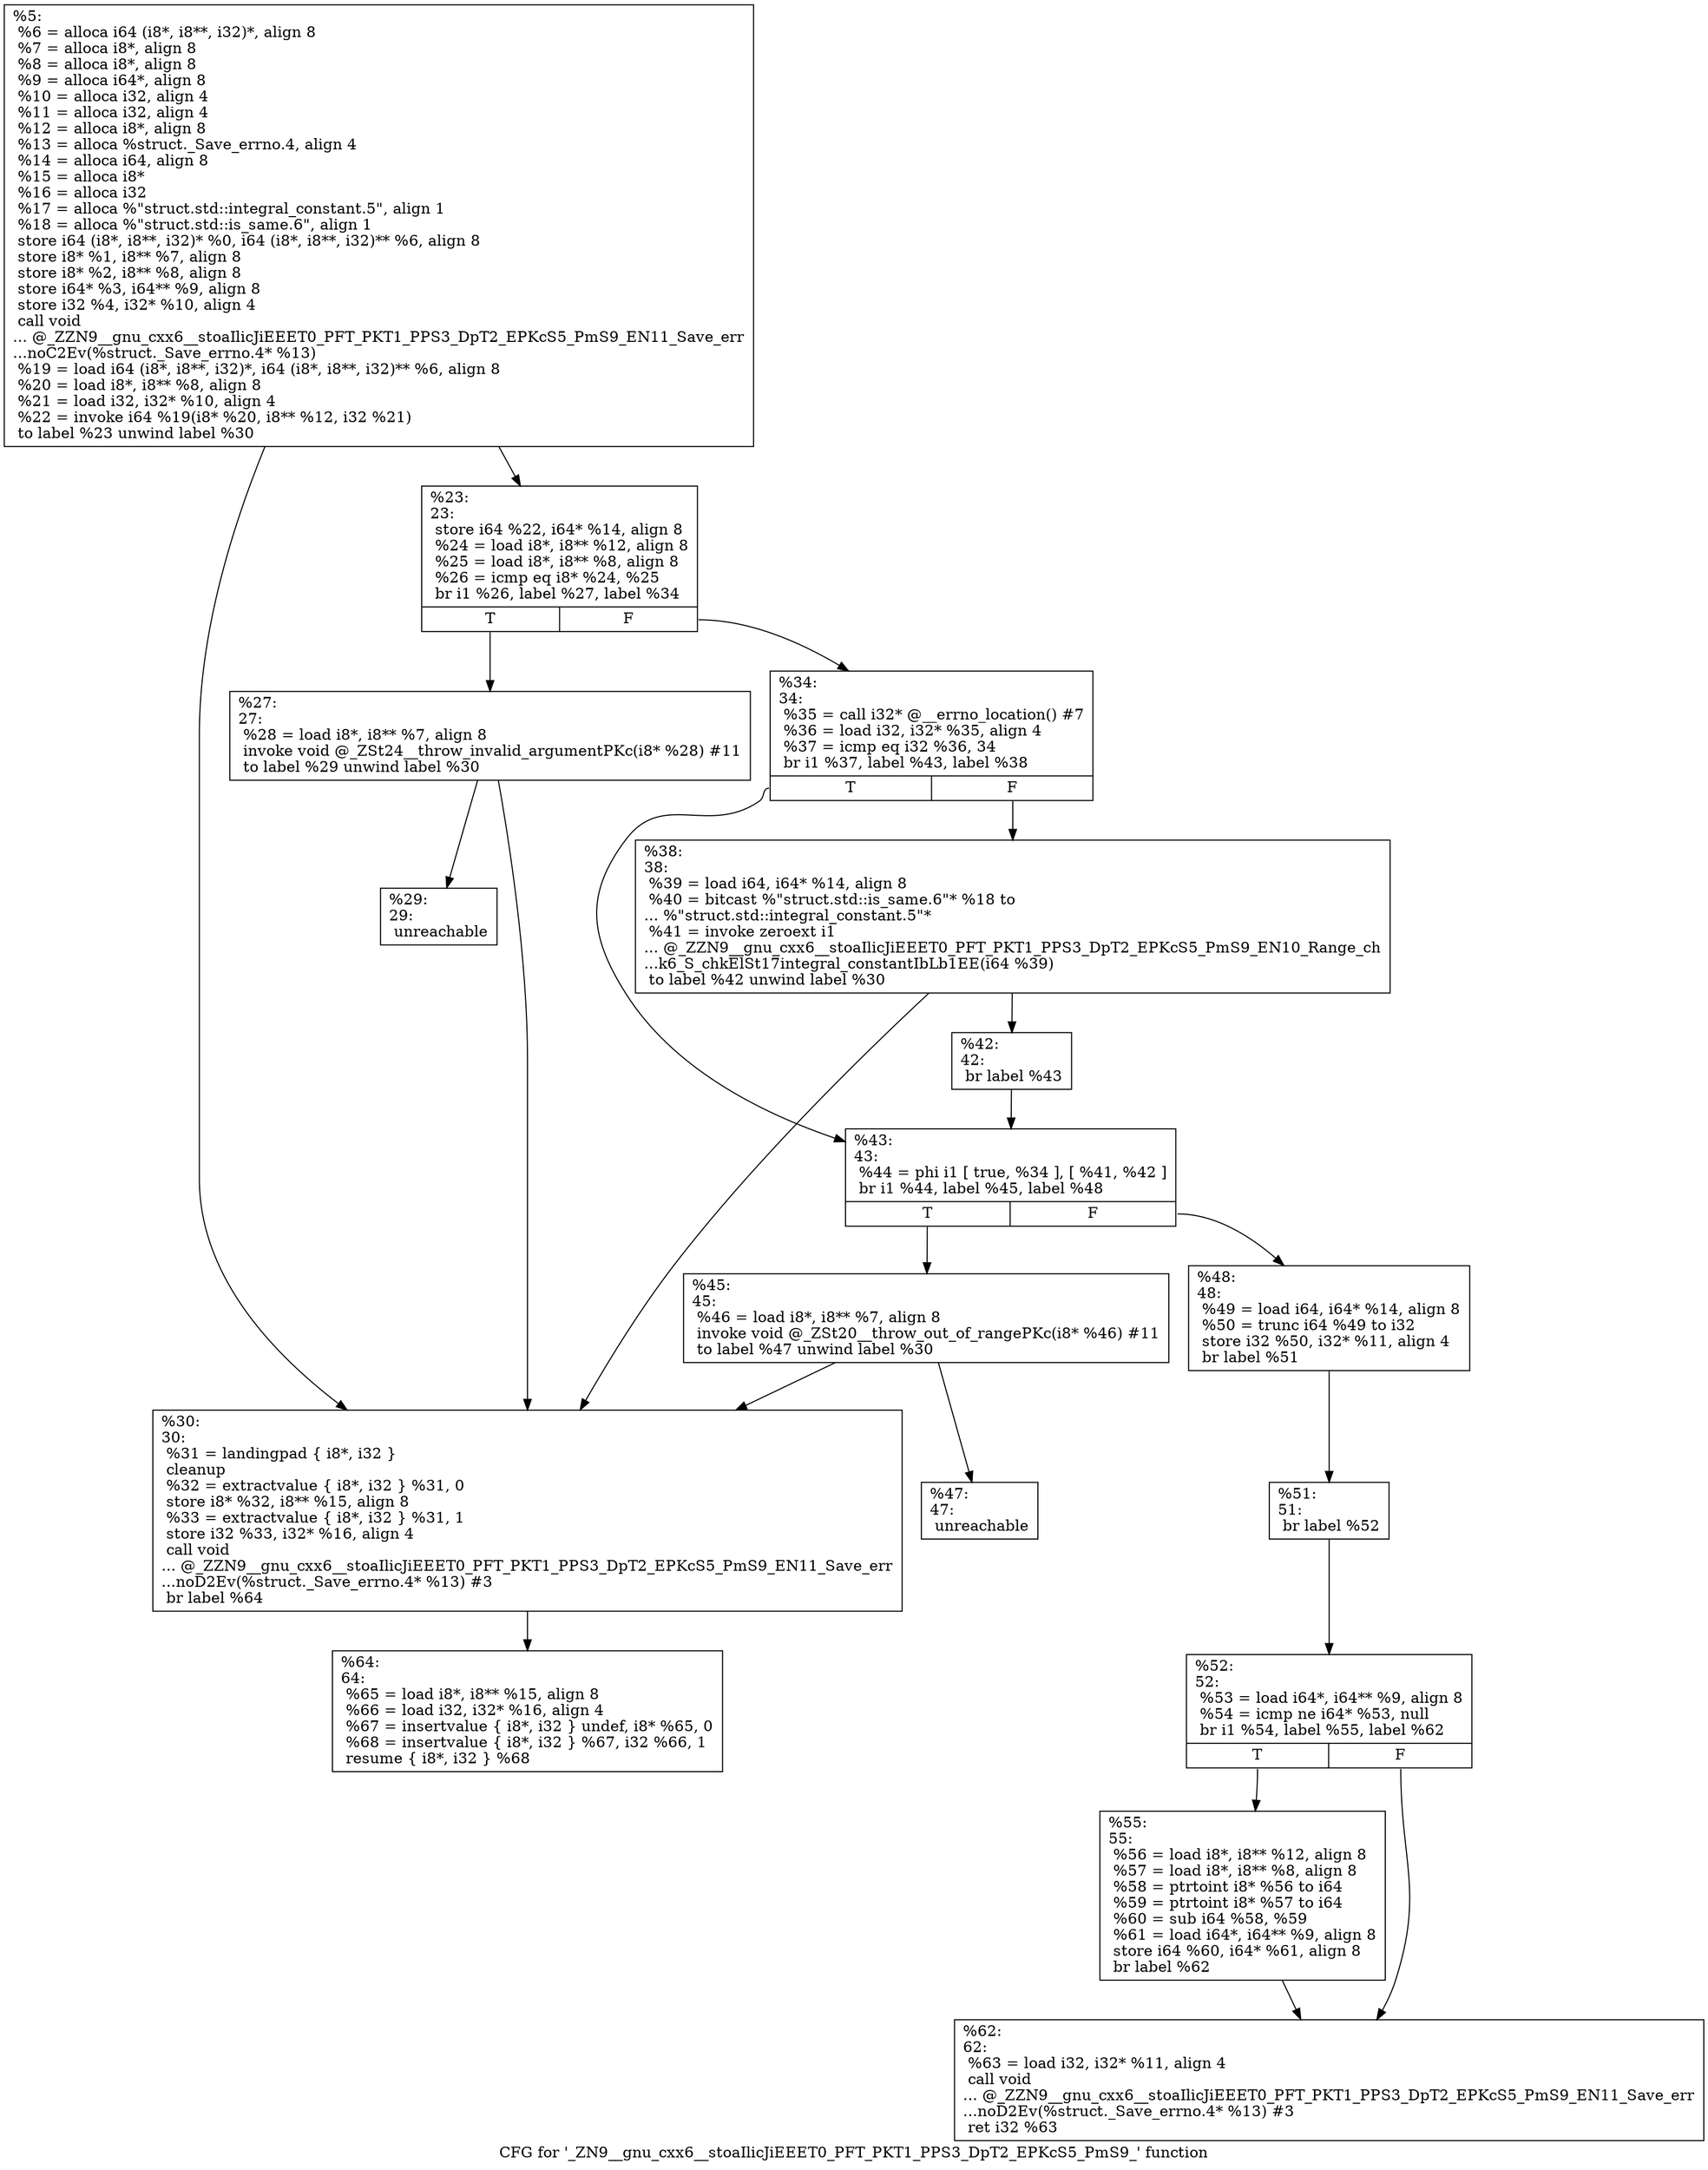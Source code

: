 digraph "CFG for '_ZN9__gnu_cxx6__stoaIlicJiEEET0_PFT_PKT1_PPS3_DpT2_EPKcS5_PmS9_' function" {
	label="CFG for '_ZN9__gnu_cxx6__stoaIlicJiEEET0_PFT_PKT1_PPS3_DpT2_EPKcS5_PmS9_' function";

	Node0x2073570 [shape=record,label="{%5:\l  %6 = alloca i64 (i8*, i8**, i32)*, align 8\l  %7 = alloca i8*, align 8\l  %8 = alloca i8*, align 8\l  %9 = alloca i64*, align 8\l  %10 = alloca i32, align 4\l  %11 = alloca i32, align 4\l  %12 = alloca i8*, align 8\l  %13 = alloca %struct._Save_errno.4, align 4\l  %14 = alloca i64, align 8\l  %15 = alloca i8*\l  %16 = alloca i32\l  %17 = alloca %\"struct.std::integral_constant.5\", align 1\l  %18 = alloca %\"struct.std::is_same.6\", align 1\l  store i64 (i8*, i8**, i32)* %0, i64 (i8*, i8**, i32)** %6, align 8\l  store i8* %1, i8** %7, align 8\l  store i8* %2, i8** %8, align 8\l  store i64* %3, i64** %9, align 8\l  store i32 %4, i32* %10, align 4\l  call void\l... @_ZZN9__gnu_cxx6__stoaIlicJiEEET0_PFT_PKT1_PPS3_DpT2_EPKcS5_PmS9_EN11_Save_err\l...noC2Ev(%struct._Save_errno.4* %13)\l  %19 = load i64 (i8*, i8**, i32)*, i64 (i8*, i8**, i32)** %6, align 8\l  %20 = load i8*, i8** %8, align 8\l  %21 = load i32, i32* %10, align 4\l  %22 = invoke i64 %19(i8* %20, i8** %12, i32 %21)\l          to label %23 unwind label %30\l}"];
	Node0x2073570 -> Node0x2074100;
	Node0x2073570 -> Node0x2074150;
	Node0x2074100 [shape=record,label="{%23:\l23:                                               \l  store i64 %22, i64* %14, align 8\l  %24 = load i8*, i8** %12, align 8\l  %25 = load i8*, i8** %8, align 8\l  %26 = icmp eq i8* %24, %25\l  br i1 %26, label %27, label %34\l|{<s0>T|<s1>F}}"];
	Node0x2074100:s0 -> Node0x20744c0;
	Node0x2074100:s1 -> Node0x2074510;
	Node0x20744c0 [shape=record,label="{%27:\l27:                                               \l  %28 = load i8*, i8** %7, align 8\l  invoke void @_ZSt24__throw_invalid_argumentPKc(i8* %28) #11\l          to label %29 unwind label %30\l}"];
	Node0x20744c0 -> Node0x2074690;
	Node0x20744c0 -> Node0x2074150;
	Node0x2074690 [shape=record,label="{%29:\l29:                                               \l  unreachable\l}"];
	Node0x2074150 [shape=record,label="{%30:\l30:                                               \l  %31 = landingpad \{ i8*, i32 \}\l          cleanup\l  %32 = extractvalue \{ i8*, i32 \} %31, 0\l  store i8* %32, i8** %15, align 8\l  %33 = extractvalue \{ i8*, i32 \} %31, 1\l  store i32 %33, i32* %16, align 4\l  call void\l... @_ZZN9__gnu_cxx6__stoaIlicJiEEET0_PFT_PKT1_PPS3_DpT2_EPKcS5_PmS9_EN11_Save_err\l...noD2Ev(%struct._Save_errno.4* %13) #3\l  br label %64\l}"];
	Node0x2074150 -> Node0x2074d60;
	Node0x2074510 [shape=record,label="{%34:\l34:                                               \l  %35 = call i32* @__errno_location() #7\l  %36 = load i32, i32* %35, align 4\l  %37 = icmp eq i32 %36, 34\l  br i1 %37, label %43, label %38\l|{<s0>T|<s1>F}}"];
	Node0x2074510:s0 -> Node0x2074f90;
	Node0x2074510:s1 -> Node0x2074fe0;
	Node0x2074fe0 [shape=record,label="{%38:\l38:                                               \l  %39 = load i64, i64* %14, align 8\l  %40 = bitcast %\"struct.std::is_same.6\"* %18 to\l... %\"struct.std::integral_constant.5\"*\l  %41 = invoke zeroext i1\l... @_ZZN9__gnu_cxx6__stoaIlicJiEEET0_PFT_PKT1_PPS3_DpT2_EPKcS5_PmS9_EN10_Range_ch\l...k6_S_chkElSt17integral_constantIbLb1EE(i64 %39)\l          to label %42 unwind label %30\l}"];
	Node0x2074fe0 -> Node0x2075240;
	Node0x2074fe0 -> Node0x2074150;
	Node0x2075240 [shape=record,label="{%42:\l42:                                               \l  br label %43\l}"];
	Node0x2075240 -> Node0x2074f90;
	Node0x2074f90 [shape=record,label="{%43:\l43:                                               \l  %44 = phi i1 [ true, %34 ], [ %41, %42 ]\l  br i1 %44, label %45, label %48\l|{<s0>T|<s1>F}}"];
	Node0x2074f90:s0 -> Node0x2075690;
	Node0x2074f90:s1 -> Node0x20756e0;
	Node0x2075690 [shape=record,label="{%45:\l45:                                               \l  %46 = load i8*, i8** %7, align 8\l  invoke void @_ZSt20__throw_out_of_rangePKc(i8* %46) #11\l          to label %47 unwind label %30\l}"];
	Node0x2075690 -> Node0x2075820;
	Node0x2075690 -> Node0x2074150;
	Node0x2075820 [shape=record,label="{%47:\l47:                                               \l  unreachable\l}"];
	Node0x20756e0 [shape=record,label="{%48:\l48:                                               \l  %49 = load i64, i64* %14, align 8\l  %50 = trunc i64 %49 to i32\l  store i32 %50, i32* %11, align 4\l  br label %51\l}"];
	Node0x20756e0 -> Node0x2075a80;
	Node0x2075a80 [shape=record,label="{%51:\l51:                                               \l  br label %52\l}"];
	Node0x2075a80 -> Node0x2075b30;
	Node0x2075b30 [shape=record,label="{%52:\l52:                                               \l  %53 = load i64*, i64** %9, align 8\l  %54 = icmp ne i64* %53, null\l  br i1 %54, label %55, label %62\l|{<s0>T|<s1>F}}"];
	Node0x2075b30:s0 -> Node0x2075cb0;
	Node0x2075b30:s1 -> Node0x2075d00;
	Node0x2075cb0 [shape=record,label="{%55:\l55:                                               \l  %56 = load i8*, i8** %12, align 8\l  %57 = load i8*, i8** %8, align 8\l  %58 = ptrtoint i8* %56 to i64\l  %59 = ptrtoint i8* %57 to i64\l  %60 = sub i64 %58, %59\l  %61 = load i64*, i64** %9, align 8\l  store i64 %60, i64* %61, align 8\l  br label %62\l}"];
	Node0x2075cb0 -> Node0x2075d00;
	Node0x2075d00 [shape=record,label="{%62:\l62:                                               \l  %63 = load i32, i32* %11, align 4\l  call void\l... @_ZZN9__gnu_cxx6__stoaIlicJiEEET0_PFT_PKT1_PPS3_DpT2_EPKcS5_PmS9_EN11_Save_err\l...noD2Ev(%struct._Save_errno.4* %13) #3\l  ret i32 %63\l}"];
	Node0x2074d60 [shape=record,label="{%64:\l64:                                               \l  %65 = load i8*, i8** %15, align 8\l  %66 = load i32, i32* %16, align 4\l  %67 = insertvalue \{ i8*, i32 \} undef, i8* %65, 0\l  %68 = insertvalue \{ i8*, i32 \} %67, i32 %66, 1\l  resume \{ i8*, i32 \} %68\l}"];
}
